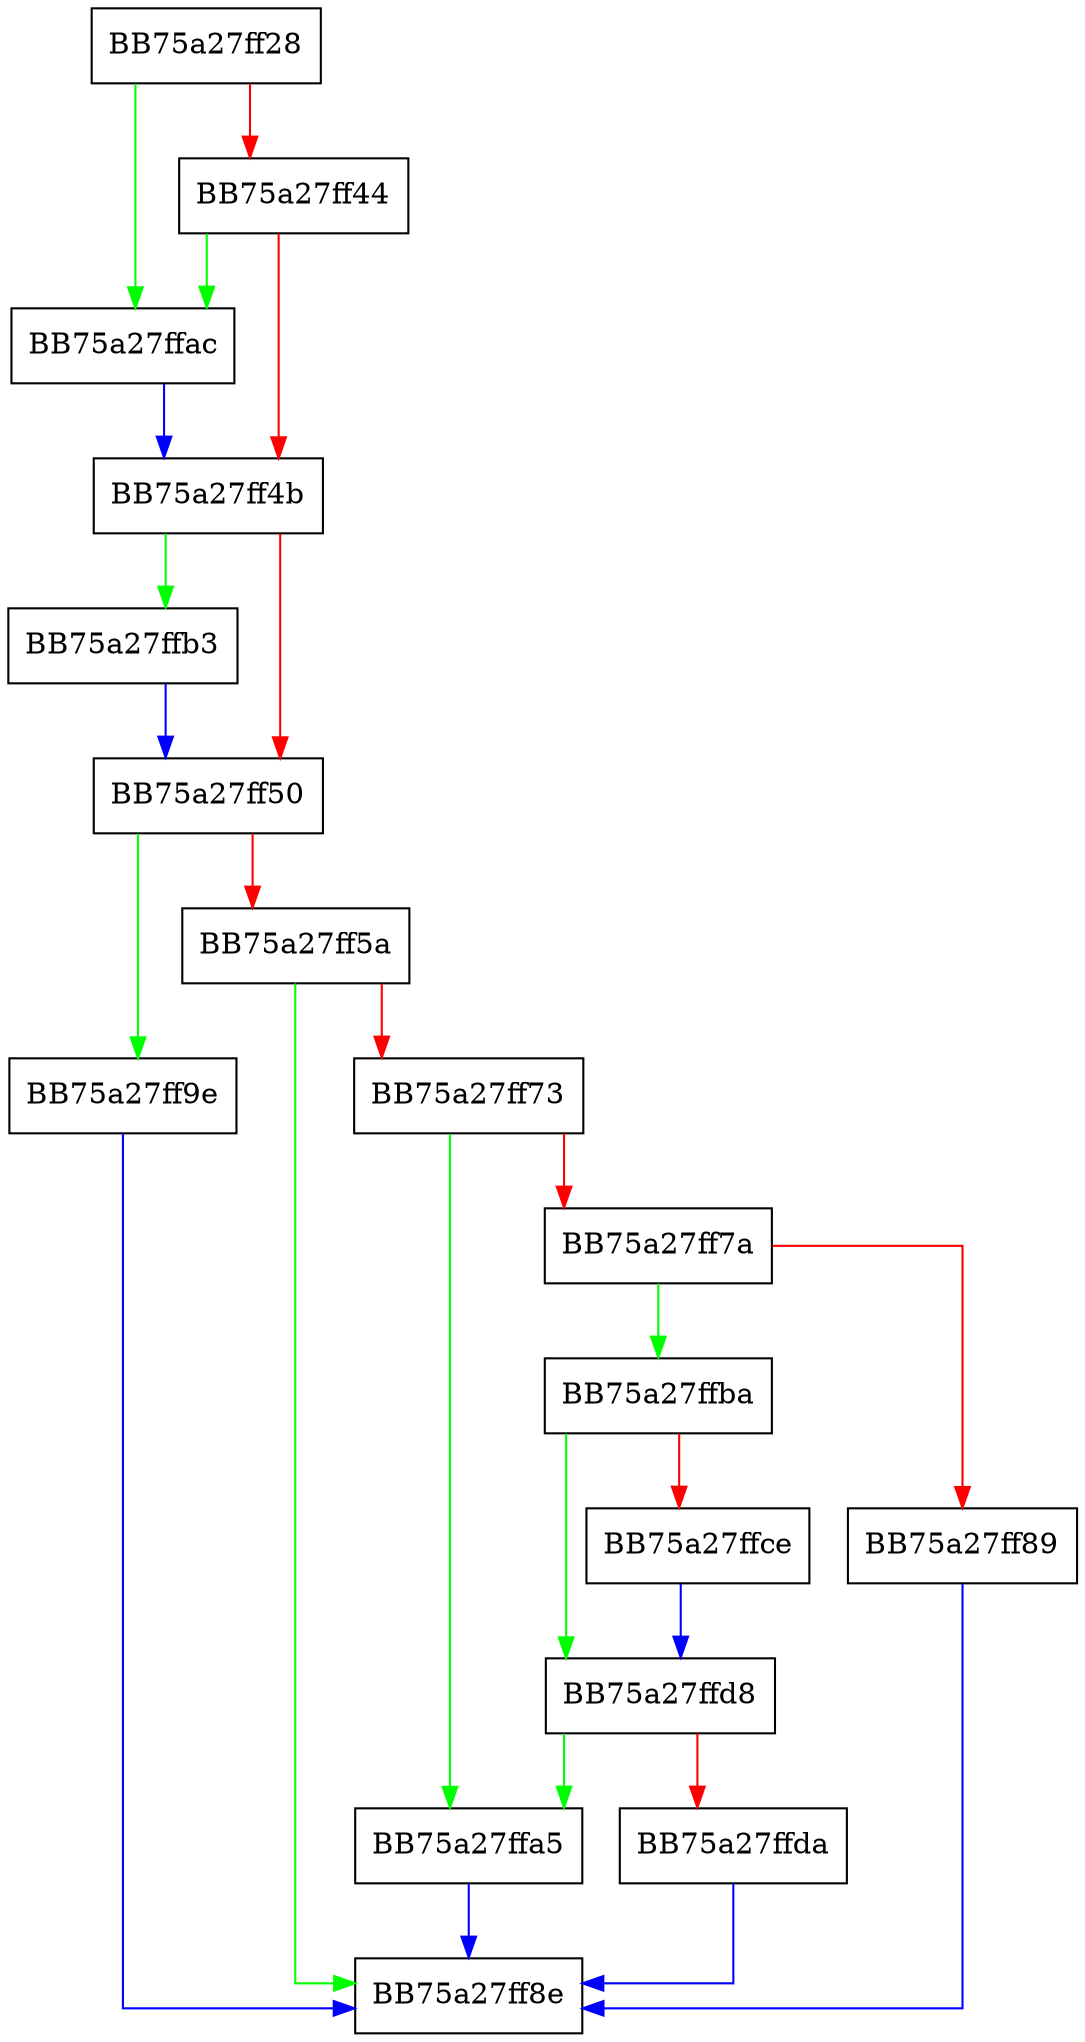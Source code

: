 digraph try_get_column_blob {
  node [shape="box"];
  graph [splines=ortho];
  BB75a27ff28 -> BB75a27ffac [color="green"];
  BB75a27ff28 -> BB75a27ff44 [color="red"];
  BB75a27ff44 -> BB75a27ffac [color="green"];
  BB75a27ff44 -> BB75a27ff4b [color="red"];
  BB75a27ff4b -> BB75a27ffb3 [color="green"];
  BB75a27ff4b -> BB75a27ff50 [color="red"];
  BB75a27ff50 -> BB75a27ff9e [color="green"];
  BB75a27ff50 -> BB75a27ff5a [color="red"];
  BB75a27ff5a -> BB75a27ff8e [color="green"];
  BB75a27ff5a -> BB75a27ff73 [color="red"];
  BB75a27ff73 -> BB75a27ffa5 [color="green"];
  BB75a27ff73 -> BB75a27ff7a [color="red"];
  BB75a27ff7a -> BB75a27ffba [color="green"];
  BB75a27ff7a -> BB75a27ff89 [color="red"];
  BB75a27ff89 -> BB75a27ff8e [color="blue"];
  BB75a27ff9e -> BB75a27ff8e [color="blue"];
  BB75a27ffa5 -> BB75a27ff8e [color="blue"];
  BB75a27ffac -> BB75a27ff4b [color="blue"];
  BB75a27ffb3 -> BB75a27ff50 [color="blue"];
  BB75a27ffba -> BB75a27ffd8 [color="green"];
  BB75a27ffba -> BB75a27ffce [color="red"];
  BB75a27ffce -> BB75a27ffd8 [color="blue"];
  BB75a27ffd8 -> BB75a27ffa5 [color="green"];
  BB75a27ffd8 -> BB75a27ffda [color="red"];
  BB75a27ffda -> BB75a27ff8e [color="blue"];
}